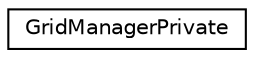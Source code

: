 digraph "类继承关系图"
{
  edge [fontname="Helvetica",fontsize="10",labelfontname="Helvetica",labelfontsize="10"];
  node [fontname="Helvetica",fontsize="10",shape=record];
  rankdir="LR";
  Node0 [label="GridManagerPrivate",height=0.2,width=0.4,color="black", fillcolor="white", style="filled",URL="$class_grid_manager_private.html"];
}
